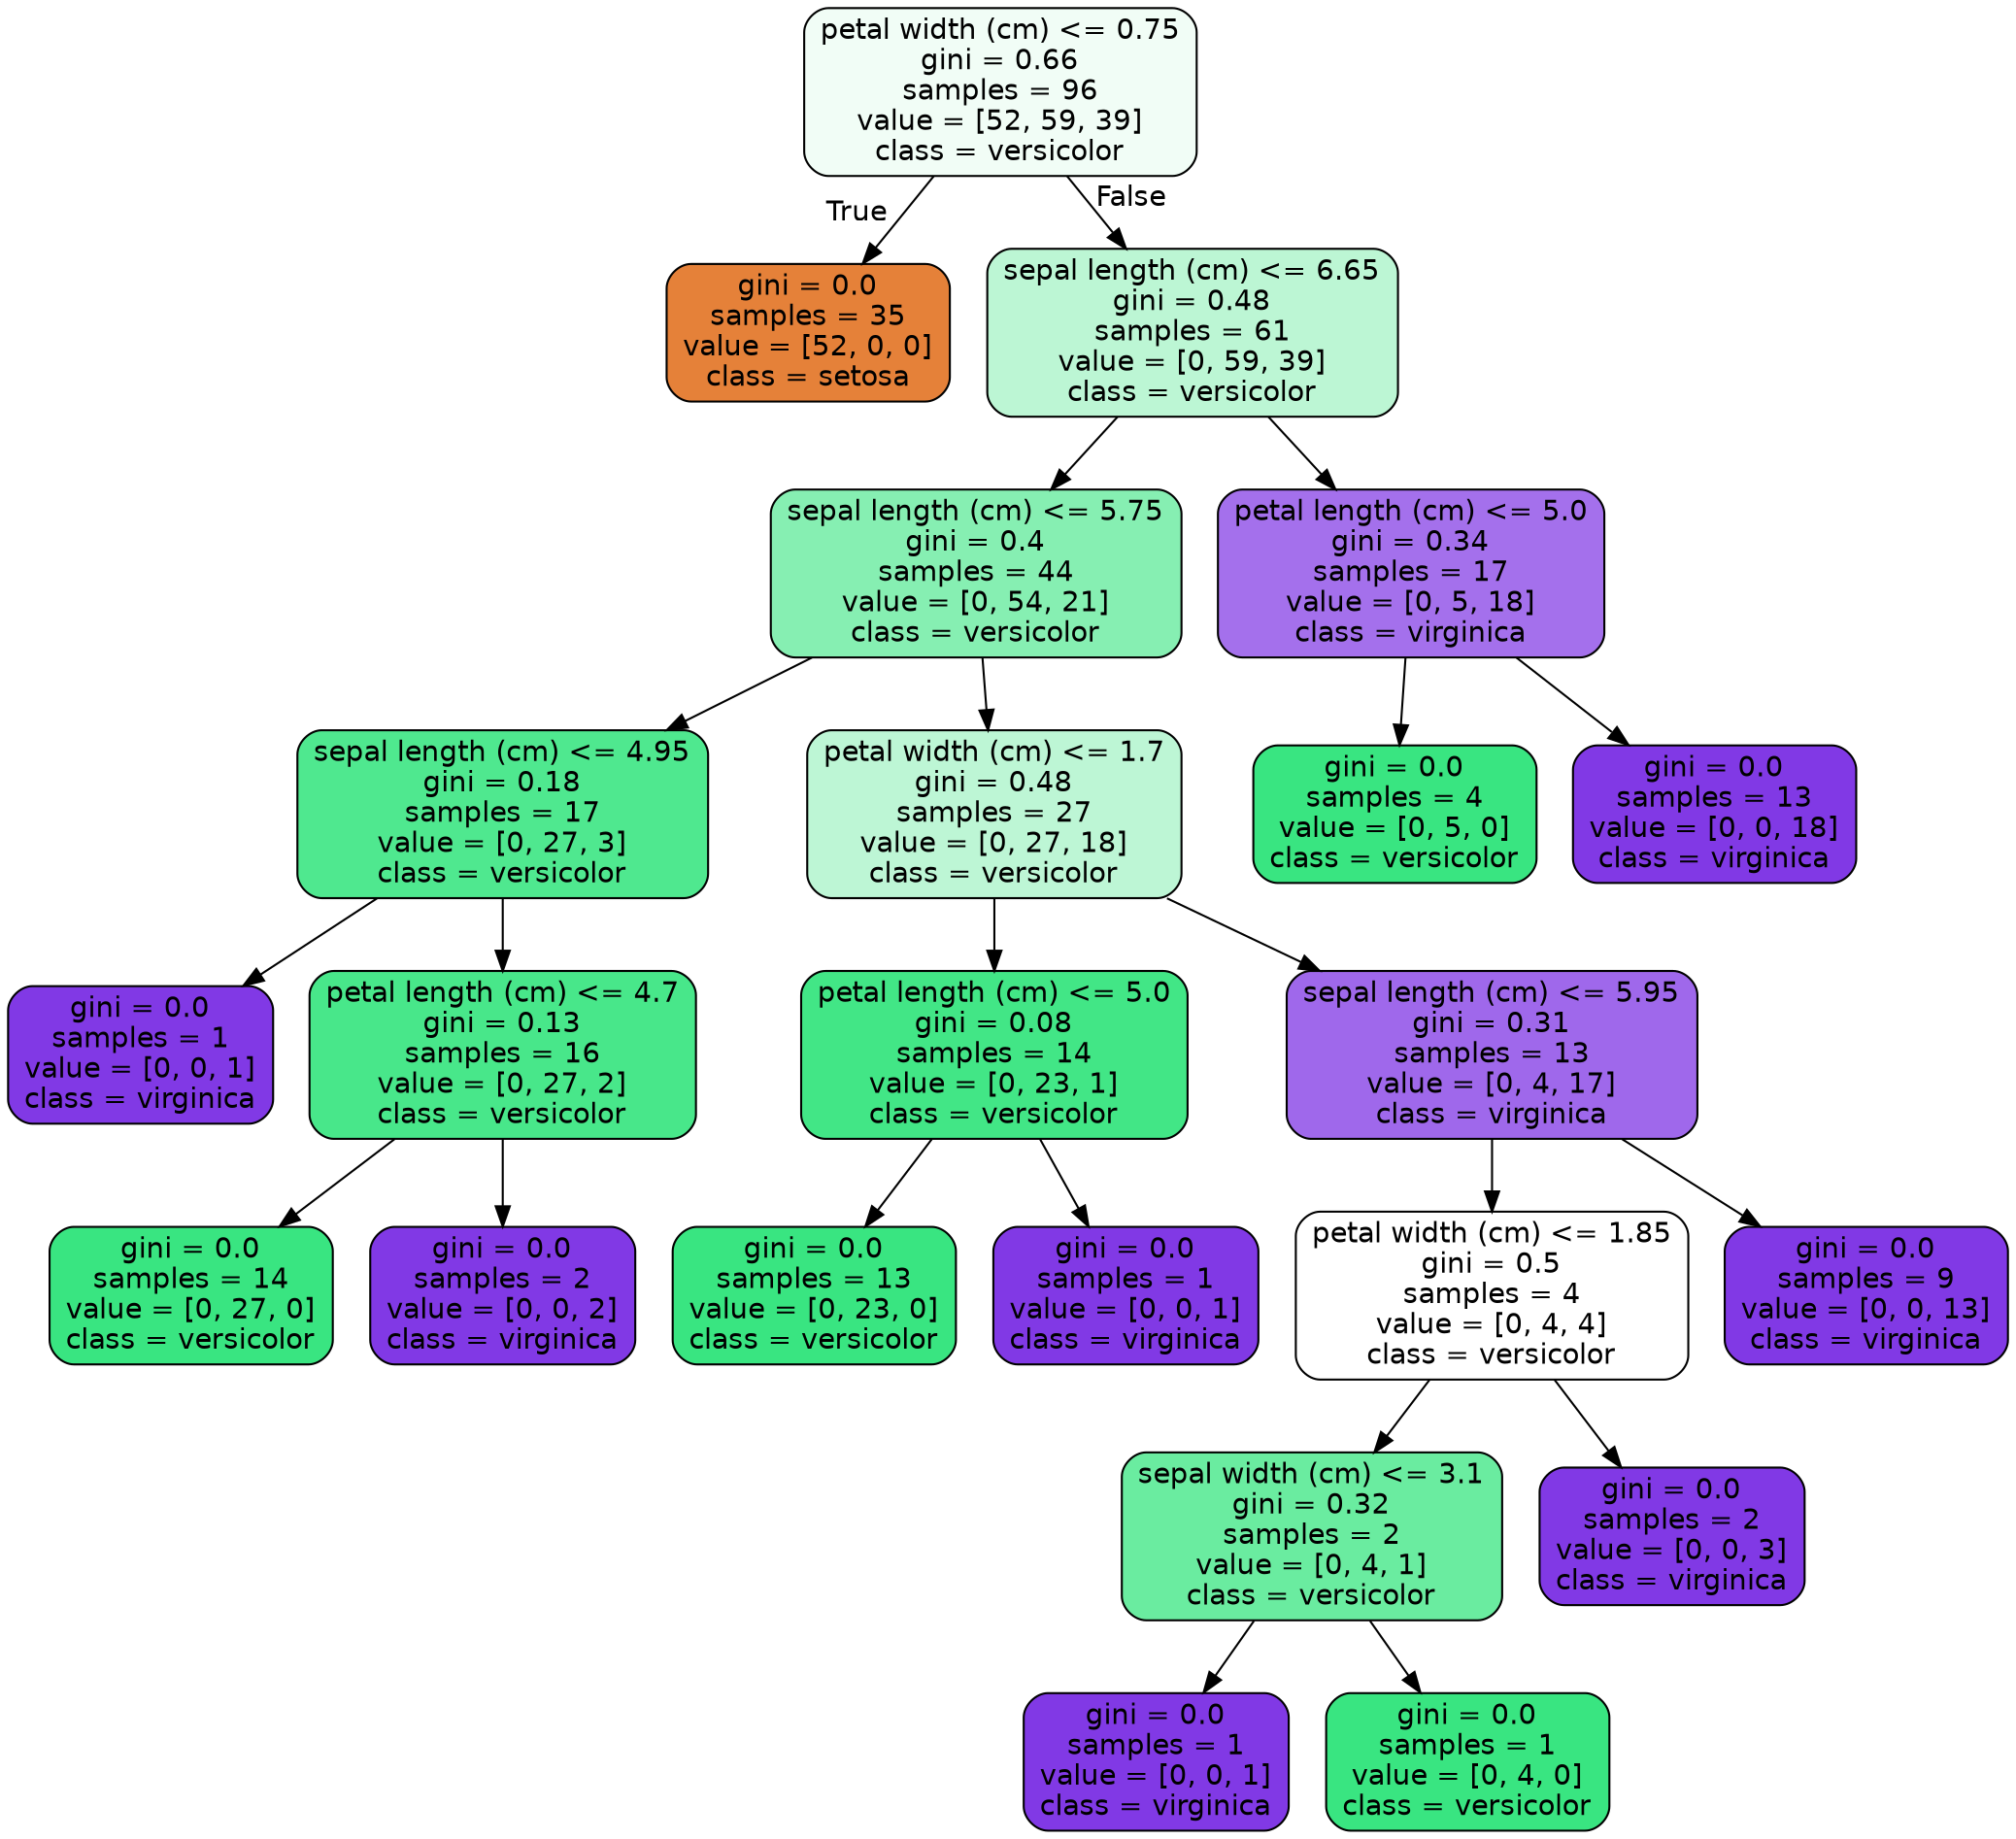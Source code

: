 digraph Tree {
node [shape=box, style="filled, rounded", color="black", fontname=helvetica] ;
edge [fontname=helvetica] ;
0 [label="petal width (cm) <= 0.75\ngini = 0.66\nsamples = 96\nvalue = [52, 59, 39]\nclass = versicolor", fillcolor="#f1fdf6"] ;
1 [label="gini = 0.0\nsamples = 35\nvalue = [52, 0, 0]\nclass = setosa", fillcolor="#e58139"] ;
0 -> 1 [labeldistance=2.5, labelangle=45, headlabel="True"] ;
2 [label="sepal length (cm) <= 6.65\ngini = 0.48\nsamples = 61\nvalue = [0, 59, 39]\nclass = versicolor", fillcolor="#bcf6d4"] ;
0 -> 2 [labeldistance=2.5, labelangle=-45, headlabel="False"] ;
3 [label="sepal length (cm) <= 5.75\ngini = 0.4\nsamples = 44\nvalue = [0, 54, 21]\nclass = versicolor", fillcolor="#86efb2"] ;
2 -> 3 ;
4 [label="sepal length (cm) <= 4.95\ngini = 0.18\nsamples = 17\nvalue = [0, 27, 3]\nclass = versicolor", fillcolor="#4fe88f"] ;
3 -> 4 ;
5 [label="gini = 0.0\nsamples = 1\nvalue = [0, 0, 1]\nclass = virginica", fillcolor="#8139e5"] ;
4 -> 5 ;
6 [label="petal length (cm) <= 4.7\ngini = 0.13\nsamples = 16\nvalue = [0, 27, 2]\nclass = versicolor", fillcolor="#48e78a"] ;
4 -> 6 ;
7 [label="gini = 0.0\nsamples = 14\nvalue = [0, 27, 0]\nclass = versicolor", fillcolor="#39e581"] ;
6 -> 7 ;
8 [label="gini = 0.0\nsamples = 2\nvalue = [0, 0, 2]\nclass = virginica", fillcolor="#8139e5"] ;
6 -> 8 ;
9 [label="petal width (cm) <= 1.7\ngini = 0.48\nsamples = 27\nvalue = [0, 27, 18]\nclass = versicolor", fillcolor="#bdf6d5"] ;
3 -> 9 ;
10 [label="petal length (cm) <= 5.0\ngini = 0.08\nsamples = 14\nvalue = [0, 23, 1]\nclass = versicolor", fillcolor="#42e686"] ;
9 -> 10 ;
11 [label="gini = 0.0\nsamples = 13\nvalue = [0, 23, 0]\nclass = versicolor", fillcolor="#39e581"] ;
10 -> 11 ;
12 [label="gini = 0.0\nsamples = 1\nvalue = [0, 0, 1]\nclass = virginica", fillcolor="#8139e5"] ;
10 -> 12 ;
13 [label="sepal length (cm) <= 5.95\ngini = 0.31\nsamples = 13\nvalue = [0, 4, 17]\nclass = virginica", fillcolor="#9f68eb"] ;
9 -> 13 ;
14 [label="petal width (cm) <= 1.85\ngini = 0.5\nsamples = 4\nvalue = [0, 4, 4]\nclass = versicolor", fillcolor="#ffffff"] ;
13 -> 14 ;
15 [label="sepal width (cm) <= 3.1\ngini = 0.32\nsamples = 2\nvalue = [0, 4, 1]\nclass = versicolor", fillcolor="#6aeca0"] ;
14 -> 15 ;
16 [label="gini = 0.0\nsamples = 1\nvalue = [0, 0, 1]\nclass = virginica", fillcolor="#8139e5"] ;
15 -> 16 ;
17 [label="gini = 0.0\nsamples = 1\nvalue = [0, 4, 0]\nclass = versicolor", fillcolor="#39e581"] ;
15 -> 17 ;
18 [label="gini = 0.0\nsamples = 2\nvalue = [0, 0, 3]\nclass = virginica", fillcolor="#8139e5"] ;
14 -> 18 ;
19 [label="gini = 0.0\nsamples = 9\nvalue = [0, 0, 13]\nclass = virginica", fillcolor="#8139e5"] ;
13 -> 19 ;
20 [label="petal length (cm) <= 5.0\ngini = 0.34\nsamples = 17\nvalue = [0, 5, 18]\nclass = virginica", fillcolor="#a470ec"] ;
2 -> 20 ;
21 [label="gini = 0.0\nsamples = 4\nvalue = [0, 5, 0]\nclass = versicolor", fillcolor="#39e581"] ;
20 -> 21 ;
22 [label="gini = 0.0\nsamples = 13\nvalue = [0, 0, 18]\nclass = virginica", fillcolor="#8139e5"] ;
20 -> 22 ;
}